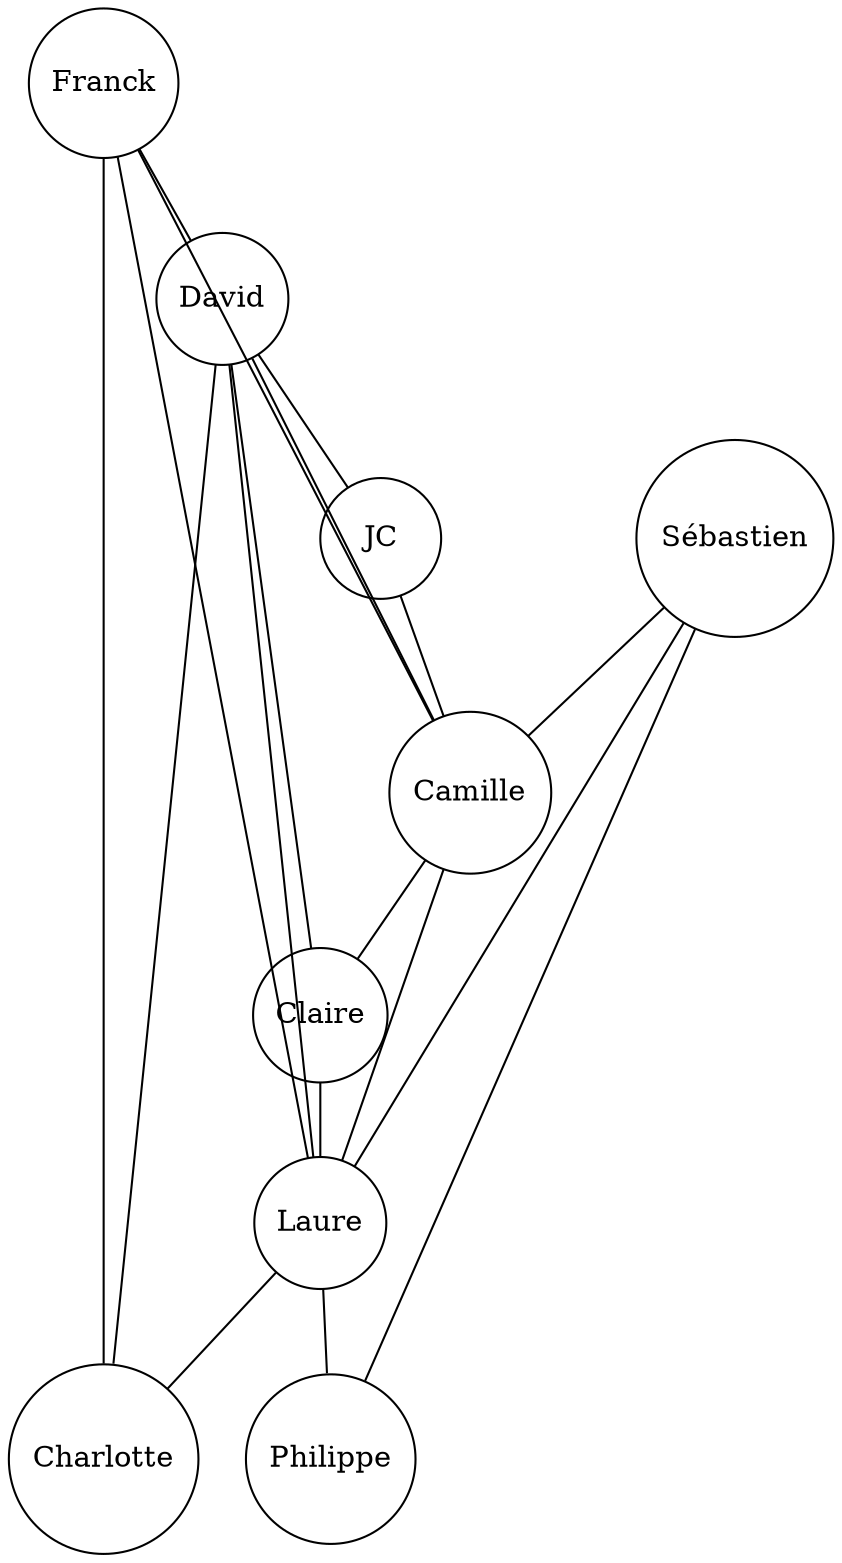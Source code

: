  graph G {
 overlap=scale;
 node [shape=circle width=.8 ];
 edge [arrowhead=none];
 splines=false;

Claire -- Laure;
Laure -- Charlotte;
David -- Laure;
JC -- Camille;
Camille -- Laure;
David -- JC;
Camille -- David;
Camille -- Claire;
David -- Charlotte;
David -- Claire;
Sébastien -- Laure;
Sébastien -- Camille;
Franck -- Laure;
Franck -- Camille;
Sébastien -- Philippe;
Laure -- Philippe;
Franck -- David;
Franck -- Charlotte;
 }
